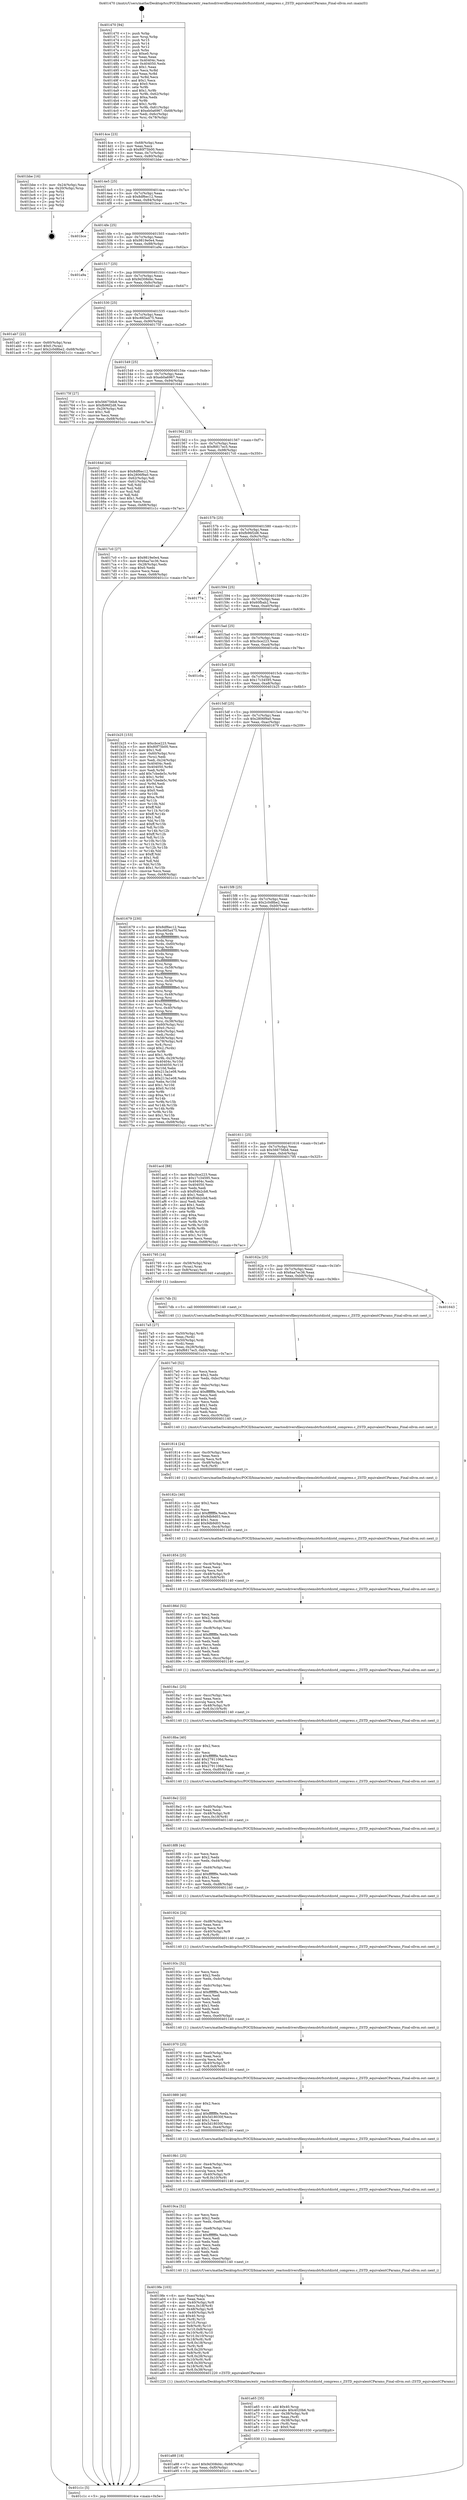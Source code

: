 digraph "0x401470" {
  label = "0x401470 (/mnt/c/Users/mathe/Desktop/tcc/POCII/binaries/extr_reactosdriversfilesystemsbtrfszstdzstd_compress.c_ZSTD_equivalentCParams_Final-ollvm.out::main(0))"
  labelloc = "t"
  node[shape=record]

  Entry [label="",width=0.3,height=0.3,shape=circle,fillcolor=black,style=filled]
  "0x4014ce" [label="{
     0x4014ce [23]\l
     | [instrs]\l
     &nbsp;&nbsp;0x4014ce \<+3\>: mov -0x68(%rbp),%eax\l
     &nbsp;&nbsp;0x4014d1 \<+2\>: mov %eax,%ecx\l
     &nbsp;&nbsp;0x4014d3 \<+6\>: sub $0x80f75b00,%ecx\l
     &nbsp;&nbsp;0x4014d9 \<+3\>: mov %eax,-0x7c(%rbp)\l
     &nbsp;&nbsp;0x4014dc \<+3\>: mov %ecx,-0x80(%rbp)\l
     &nbsp;&nbsp;0x4014df \<+6\>: je 0000000000401bbe \<main+0x74e\>\l
  }"]
  "0x401bbe" [label="{
     0x401bbe [16]\l
     | [instrs]\l
     &nbsp;&nbsp;0x401bbe \<+3\>: mov -0x24(%rbp),%eax\l
     &nbsp;&nbsp;0x401bc1 \<+4\>: lea -0x20(%rbp),%rsp\l
     &nbsp;&nbsp;0x401bc5 \<+1\>: pop %rbx\l
     &nbsp;&nbsp;0x401bc6 \<+2\>: pop %r12\l
     &nbsp;&nbsp;0x401bc8 \<+2\>: pop %r14\l
     &nbsp;&nbsp;0x401bca \<+2\>: pop %r15\l
     &nbsp;&nbsp;0x401bcc \<+1\>: pop %rbp\l
     &nbsp;&nbsp;0x401bcd \<+1\>: ret\l
  }"]
  "0x4014e5" [label="{
     0x4014e5 [25]\l
     | [instrs]\l
     &nbsp;&nbsp;0x4014e5 \<+5\>: jmp 00000000004014ea \<main+0x7a\>\l
     &nbsp;&nbsp;0x4014ea \<+3\>: mov -0x7c(%rbp),%eax\l
     &nbsp;&nbsp;0x4014ed \<+5\>: sub $0x8df6ec12,%eax\l
     &nbsp;&nbsp;0x4014f2 \<+6\>: mov %eax,-0x84(%rbp)\l
     &nbsp;&nbsp;0x4014f8 \<+6\>: je 0000000000401bce \<main+0x75e\>\l
  }"]
  Exit [label="",width=0.3,height=0.3,shape=circle,fillcolor=black,style=filled,peripheries=2]
  "0x401bce" [label="{
     0x401bce\l
  }", style=dashed]
  "0x4014fe" [label="{
     0x4014fe [25]\l
     | [instrs]\l
     &nbsp;&nbsp;0x4014fe \<+5\>: jmp 0000000000401503 \<main+0x93\>\l
     &nbsp;&nbsp;0x401503 \<+3\>: mov -0x7c(%rbp),%eax\l
     &nbsp;&nbsp;0x401506 \<+5\>: sub $0x9819e0e4,%eax\l
     &nbsp;&nbsp;0x40150b \<+6\>: mov %eax,-0x88(%rbp)\l
     &nbsp;&nbsp;0x401511 \<+6\>: je 0000000000401a9a \<main+0x62a\>\l
  }"]
  "0x401a88" [label="{
     0x401a88 [18]\l
     | [instrs]\l
     &nbsp;&nbsp;0x401a88 \<+7\>: movl $0x9d308d4c,-0x68(%rbp)\l
     &nbsp;&nbsp;0x401a8f \<+6\>: mov %eax,-0xf0(%rbp)\l
     &nbsp;&nbsp;0x401a95 \<+5\>: jmp 0000000000401c1c \<main+0x7ac\>\l
  }"]
  "0x401a9a" [label="{
     0x401a9a\l
  }", style=dashed]
  "0x401517" [label="{
     0x401517 [25]\l
     | [instrs]\l
     &nbsp;&nbsp;0x401517 \<+5\>: jmp 000000000040151c \<main+0xac\>\l
     &nbsp;&nbsp;0x40151c \<+3\>: mov -0x7c(%rbp),%eax\l
     &nbsp;&nbsp;0x40151f \<+5\>: sub $0x9d308d4c,%eax\l
     &nbsp;&nbsp;0x401524 \<+6\>: mov %eax,-0x8c(%rbp)\l
     &nbsp;&nbsp;0x40152a \<+6\>: je 0000000000401ab7 \<main+0x647\>\l
  }"]
  "0x401a65" [label="{
     0x401a65 [35]\l
     | [instrs]\l
     &nbsp;&nbsp;0x401a65 \<+4\>: add $0x40,%rsp\l
     &nbsp;&nbsp;0x401a69 \<+10\>: movabs $0x4020b6,%rdi\l
     &nbsp;&nbsp;0x401a73 \<+4\>: mov -0x38(%rbp),%r8\l
     &nbsp;&nbsp;0x401a77 \<+3\>: mov %eax,(%r8)\l
     &nbsp;&nbsp;0x401a7a \<+4\>: mov -0x38(%rbp),%r8\l
     &nbsp;&nbsp;0x401a7e \<+3\>: mov (%r8),%esi\l
     &nbsp;&nbsp;0x401a81 \<+2\>: mov $0x0,%al\l
     &nbsp;&nbsp;0x401a83 \<+5\>: call 0000000000401030 \<printf@plt\>\l
     | [calls]\l
     &nbsp;&nbsp;0x401030 \{1\} (unknown)\l
  }"]
  "0x401ab7" [label="{
     0x401ab7 [22]\l
     | [instrs]\l
     &nbsp;&nbsp;0x401ab7 \<+4\>: mov -0x60(%rbp),%rax\l
     &nbsp;&nbsp;0x401abb \<+6\>: movl $0x0,(%rax)\l
     &nbsp;&nbsp;0x401ac1 \<+7\>: movl $0x2c0d8be2,-0x68(%rbp)\l
     &nbsp;&nbsp;0x401ac8 \<+5\>: jmp 0000000000401c1c \<main+0x7ac\>\l
  }"]
  "0x401530" [label="{
     0x401530 [25]\l
     | [instrs]\l
     &nbsp;&nbsp;0x401530 \<+5\>: jmp 0000000000401535 \<main+0xc5\>\l
     &nbsp;&nbsp;0x401535 \<+3\>: mov -0x7c(%rbp),%eax\l
     &nbsp;&nbsp;0x401538 \<+5\>: sub $0xc665a475,%eax\l
     &nbsp;&nbsp;0x40153d \<+6\>: mov %eax,-0x90(%rbp)\l
     &nbsp;&nbsp;0x401543 \<+6\>: je 000000000040175f \<main+0x2ef\>\l
  }"]
  "0x4019fe" [label="{
     0x4019fe [103]\l
     | [instrs]\l
     &nbsp;&nbsp;0x4019fe \<+6\>: mov -0xec(%rbp),%ecx\l
     &nbsp;&nbsp;0x401a04 \<+3\>: imul %eax,%ecx\l
     &nbsp;&nbsp;0x401a07 \<+4\>: mov -0x40(%rbp),%r8\l
     &nbsp;&nbsp;0x401a0b \<+4\>: mov %ecx,0x18(%r8)\l
     &nbsp;&nbsp;0x401a0f \<+4\>: mov -0x48(%rbp),%r8\l
     &nbsp;&nbsp;0x401a13 \<+4\>: mov -0x40(%rbp),%r9\l
     &nbsp;&nbsp;0x401a17 \<+4\>: sub $0x40,%rsp\l
     &nbsp;&nbsp;0x401a1b \<+3\>: mov (%r8),%r10\l
     &nbsp;&nbsp;0x401a1e \<+4\>: mov %r10,(%rsp)\l
     &nbsp;&nbsp;0x401a22 \<+4\>: mov 0x8(%r8),%r10\l
     &nbsp;&nbsp;0x401a26 \<+5\>: mov %r10,0x8(%rsp)\l
     &nbsp;&nbsp;0x401a2b \<+4\>: mov 0x10(%r8),%r10\l
     &nbsp;&nbsp;0x401a2f \<+5\>: mov %r10,0x10(%rsp)\l
     &nbsp;&nbsp;0x401a34 \<+4\>: mov 0x18(%r8),%r8\l
     &nbsp;&nbsp;0x401a38 \<+5\>: mov %r8,0x18(%rsp)\l
     &nbsp;&nbsp;0x401a3d \<+3\>: mov (%r9),%r8\l
     &nbsp;&nbsp;0x401a40 \<+5\>: mov %r8,0x20(%rsp)\l
     &nbsp;&nbsp;0x401a45 \<+4\>: mov 0x8(%r9),%r8\l
     &nbsp;&nbsp;0x401a49 \<+5\>: mov %r8,0x28(%rsp)\l
     &nbsp;&nbsp;0x401a4e \<+4\>: mov 0x10(%r9),%r8\l
     &nbsp;&nbsp;0x401a52 \<+5\>: mov %r8,0x30(%rsp)\l
     &nbsp;&nbsp;0x401a57 \<+4\>: mov 0x18(%r9),%r8\l
     &nbsp;&nbsp;0x401a5b \<+5\>: mov %r8,0x38(%rsp)\l
     &nbsp;&nbsp;0x401a60 \<+5\>: call 0000000000401220 \<ZSTD_equivalentCParams\>\l
     | [calls]\l
     &nbsp;&nbsp;0x401220 \{1\} (/mnt/c/Users/mathe/Desktop/tcc/POCII/binaries/extr_reactosdriversfilesystemsbtrfszstdzstd_compress.c_ZSTD_equivalentCParams_Final-ollvm.out::ZSTD_equivalentCParams)\l
  }"]
  "0x40175f" [label="{
     0x40175f [27]\l
     | [instrs]\l
     &nbsp;&nbsp;0x40175f \<+5\>: mov $0x566756b8,%eax\l
     &nbsp;&nbsp;0x401764 \<+5\>: mov $0xfb96f2d8,%ecx\l
     &nbsp;&nbsp;0x401769 \<+3\>: mov -0x29(%rbp),%dl\l
     &nbsp;&nbsp;0x40176c \<+3\>: test $0x1,%dl\l
     &nbsp;&nbsp;0x40176f \<+3\>: cmovne %ecx,%eax\l
     &nbsp;&nbsp;0x401772 \<+3\>: mov %eax,-0x68(%rbp)\l
     &nbsp;&nbsp;0x401775 \<+5\>: jmp 0000000000401c1c \<main+0x7ac\>\l
  }"]
  "0x401549" [label="{
     0x401549 [25]\l
     | [instrs]\l
     &nbsp;&nbsp;0x401549 \<+5\>: jmp 000000000040154e \<main+0xde\>\l
     &nbsp;&nbsp;0x40154e \<+3\>: mov -0x7c(%rbp),%eax\l
     &nbsp;&nbsp;0x401551 \<+5\>: sub $0xeb0a6967,%eax\l
     &nbsp;&nbsp;0x401556 \<+6\>: mov %eax,-0x94(%rbp)\l
     &nbsp;&nbsp;0x40155c \<+6\>: je 000000000040164d \<main+0x1dd\>\l
  }"]
  "0x4019ca" [label="{
     0x4019ca [52]\l
     | [instrs]\l
     &nbsp;&nbsp;0x4019ca \<+2\>: xor %ecx,%ecx\l
     &nbsp;&nbsp;0x4019cc \<+5\>: mov $0x2,%edx\l
     &nbsp;&nbsp;0x4019d1 \<+6\>: mov %edx,-0xe8(%rbp)\l
     &nbsp;&nbsp;0x4019d7 \<+1\>: cltd\l
     &nbsp;&nbsp;0x4019d8 \<+6\>: mov -0xe8(%rbp),%esi\l
     &nbsp;&nbsp;0x4019de \<+2\>: idiv %esi\l
     &nbsp;&nbsp;0x4019e0 \<+6\>: imul $0xfffffffe,%edx,%edx\l
     &nbsp;&nbsp;0x4019e6 \<+2\>: mov %ecx,%edi\l
     &nbsp;&nbsp;0x4019e8 \<+2\>: sub %edx,%edi\l
     &nbsp;&nbsp;0x4019ea \<+2\>: mov %ecx,%edx\l
     &nbsp;&nbsp;0x4019ec \<+3\>: sub $0x1,%edx\l
     &nbsp;&nbsp;0x4019ef \<+2\>: add %edx,%edi\l
     &nbsp;&nbsp;0x4019f1 \<+2\>: sub %edi,%ecx\l
     &nbsp;&nbsp;0x4019f3 \<+6\>: mov %ecx,-0xec(%rbp)\l
     &nbsp;&nbsp;0x4019f9 \<+5\>: call 0000000000401140 \<next_i\>\l
     | [calls]\l
     &nbsp;&nbsp;0x401140 \{1\} (/mnt/c/Users/mathe/Desktop/tcc/POCII/binaries/extr_reactosdriversfilesystemsbtrfszstdzstd_compress.c_ZSTD_equivalentCParams_Final-ollvm.out::next_i)\l
  }"]
  "0x40164d" [label="{
     0x40164d [44]\l
     | [instrs]\l
     &nbsp;&nbsp;0x40164d \<+5\>: mov $0x8df6ec12,%eax\l
     &nbsp;&nbsp;0x401652 \<+5\>: mov $0x2806f9a0,%ecx\l
     &nbsp;&nbsp;0x401657 \<+3\>: mov -0x62(%rbp),%dl\l
     &nbsp;&nbsp;0x40165a \<+4\>: mov -0x61(%rbp),%sil\l
     &nbsp;&nbsp;0x40165e \<+3\>: mov %dl,%dil\l
     &nbsp;&nbsp;0x401661 \<+3\>: and %sil,%dil\l
     &nbsp;&nbsp;0x401664 \<+3\>: xor %sil,%dl\l
     &nbsp;&nbsp;0x401667 \<+3\>: or %dl,%dil\l
     &nbsp;&nbsp;0x40166a \<+4\>: test $0x1,%dil\l
     &nbsp;&nbsp;0x40166e \<+3\>: cmovne %ecx,%eax\l
     &nbsp;&nbsp;0x401671 \<+3\>: mov %eax,-0x68(%rbp)\l
     &nbsp;&nbsp;0x401674 \<+5\>: jmp 0000000000401c1c \<main+0x7ac\>\l
  }"]
  "0x401562" [label="{
     0x401562 [25]\l
     | [instrs]\l
     &nbsp;&nbsp;0x401562 \<+5\>: jmp 0000000000401567 \<main+0xf7\>\l
     &nbsp;&nbsp;0x401567 \<+3\>: mov -0x7c(%rbp),%eax\l
     &nbsp;&nbsp;0x40156a \<+5\>: sub $0xf6817ec5,%eax\l
     &nbsp;&nbsp;0x40156f \<+6\>: mov %eax,-0x98(%rbp)\l
     &nbsp;&nbsp;0x401575 \<+6\>: je 00000000004017c0 \<main+0x350\>\l
  }"]
  "0x401c1c" [label="{
     0x401c1c [5]\l
     | [instrs]\l
     &nbsp;&nbsp;0x401c1c \<+5\>: jmp 00000000004014ce \<main+0x5e\>\l
  }"]
  "0x401470" [label="{
     0x401470 [94]\l
     | [instrs]\l
     &nbsp;&nbsp;0x401470 \<+1\>: push %rbp\l
     &nbsp;&nbsp;0x401471 \<+3\>: mov %rsp,%rbp\l
     &nbsp;&nbsp;0x401474 \<+2\>: push %r15\l
     &nbsp;&nbsp;0x401476 \<+2\>: push %r14\l
     &nbsp;&nbsp;0x401478 \<+2\>: push %r12\l
     &nbsp;&nbsp;0x40147a \<+1\>: push %rbx\l
     &nbsp;&nbsp;0x40147b \<+7\>: sub $0xe0,%rsp\l
     &nbsp;&nbsp;0x401482 \<+2\>: xor %eax,%eax\l
     &nbsp;&nbsp;0x401484 \<+7\>: mov 0x40404c,%ecx\l
     &nbsp;&nbsp;0x40148b \<+7\>: mov 0x404050,%edx\l
     &nbsp;&nbsp;0x401492 \<+3\>: sub $0x1,%eax\l
     &nbsp;&nbsp;0x401495 \<+3\>: mov %ecx,%r8d\l
     &nbsp;&nbsp;0x401498 \<+3\>: add %eax,%r8d\l
     &nbsp;&nbsp;0x40149b \<+4\>: imul %r8d,%ecx\l
     &nbsp;&nbsp;0x40149f \<+3\>: and $0x1,%ecx\l
     &nbsp;&nbsp;0x4014a2 \<+3\>: cmp $0x0,%ecx\l
     &nbsp;&nbsp;0x4014a5 \<+4\>: sete %r9b\l
     &nbsp;&nbsp;0x4014a9 \<+4\>: and $0x1,%r9b\l
     &nbsp;&nbsp;0x4014ad \<+4\>: mov %r9b,-0x62(%rbp)\l
     &nbsp;&nbsp;0x4014b1 \<+3\>: cmp $0xa,%edx\l
     &nbsp;&nbsp;0x4014b4 \<+4\>: setl %r9b\l
     &nbsp;&nbsp;0x4014b8 \<+4\>: and $0x1,%r9b\l
     &nbsp;&nbsp;0x4014bc \<+4\>: mov %r9b,-0x61(%rbp)\l
     &nbsp;&nbsp;0x4014c0 \<+7\>: movl $0xeb0a6967,-0x68(%rbp)\l
     &nbsp;&nbsp;0x4014c7 \<+3\>: mov %edi,-0x6c(%rbp)\l
     &nbsp;&nbsp;0x4014ca \<+4\>: mov %rsi,-0x78(%rbp)\l
  }"]
  "0x4019b1" [label="{
     0x4019b1 [25]\l
     | [instrs]\l
     &nbsp;&nbsp;0x4019b1 \<+6\>: mov -0xe4(%rbp),%ecx\l
     &nbsp;&nbsp;0x4019b7 \<+3\>: imul %eax,%ecx\l
     &nbsp;&nbsp;0x4019ba \<+3\>: movslq %ecx,%r8\l
     &nbsp;&nbsp;0x4019bd \<+4\>: mov -0x40(%rbp),%r9\l
     &nbsp;&nbsp;0x4019c1 \<+4\>: mov %r8,0x10(%r9)\l
     &nbsp;&nbsp;0x4019c5 \<+5\>: call 0000000000401140 \<next_i\>\l
     | [calls]\l
     &nbsp;&nbsp;0x401140 \{1\} (/mnt/c/Users/mathe/Desktop/tcc/POCII/binaries/extr_reactosdriversfilesystemsbtrfszstdzstd_compress.c_ZSTD_equivalentCParams_Final-ollvm.out::next_i)\l
  }"]
  "0x4017c0" [label="{
     0x4017c0 [27]\l
     | [instrs]\l
     &nbsp;&nbsp;0x4017c0 \<+5\>: mov $0x9819e0e4,%eax\l
     &nbsp;&nbsp;0x4017c5 \<+5\>: mov $0x6aa7ec36,%ecx\l
     &nbsp;&nbsp;0x4017ca \<+3\>: mov -0x28(%rbp),%edx\l
     &nbsp;&nbsp;0x4017cd \<+3\>: cmp $0x0,%edx\l
     &nbsp;&nbsp;0x4017d0 \<+3\>: cmove %ecx,%eax\l
     &nbsp;&nbsp;0x4017d3 \<+3\>: mov %eax,-0x68(%rbp)\l
     &nbsp;&nbsp;0x4017d6 \<+5\>: jmp 0000000000401c1c \<main+0x7ac\>\l
  }"]
  "0x40157b" [label="{
     0x40157b [25]\l
     | [instrs]\l
     &nbsp;&nbsp;0x40157b \<+5\>: jmp 0000000000401580 \<main+0x110\>\l
     &nbsp;&nbsp;0x401580 \<+3\>: mov -0x7c(%rbp),%eax\l
     &nbsp;&nbsp;0x401583 \<+5\>: sub $0xfb96f2d8,%eax\l
     &nbsp;&nbsp;0x401588 \<+6\>: mov %eax,-0x9c(%rbp)\l
     &nbsp;&nbsp;0x40158e \<+6\>: je 000000000040177a \<main+0x30a\>\l
  }"]
  "0x401989" [label="{
     0x401989 [40]\l
     | [instrs]\l
     &nbsp;&nbsp;0x401989 \<+5\>: mov $0x2,%ecx\l
     &nbsp;&nbsp;0x40198e \<+1\>: cltd\l
     &nbsp;&nbsp;0x40198f \<+2\>: idiv %ecx\l
     &nbsp;&nbsp;0x401991 \<+6\>: imul $0xfffffffe,%edx,%ecx\l
     &nbsp;&nbsp;0x401997 \<+6\>: add $0x5d18030f,%ecx\l
     &nbsp;&nbsp;0x40199d \<+3\>: add $0x1,%ecx\l
     &nbsp;&nbsp;0x4019a0 \<+6\>: sub $0x5d18030f,%ecx\l
     &nbsp;&nbsp;0x4019a6 \<+6\>: mov %ecx,-0xe4(%rbp)\l
     &nbsp;&nbsp;0x4019ac \<+5\>: call 0000000000401140 \<next_i\>\l
     | [calls]\l
     &nbsp;&nbsp;0x401140 \{1\} (/mnt/c/Users/mathe/Desktop/tcc/POCII/binaries/extr_reactosdriversfilesystemsbtrfszstdzstd_compress.c_ZSTD_equivalentCParams_Final-ollvm.out::next_i)\l
  }"]
  "0x40177a" [label="{
     0x40177a\l
  }", style=dashed]
  "0x401594" [label="{
     0x401594 [25]\l
     | [instrs]\l
     &nbsp;&nbsp;0x401594 \<+5\>: jmp 0000000000401599 \<main+0x129\>\l
     &nbsp;&nbsp;0x401599 \<+3\>: mov -0x7c(%rbp),%eax\l
     &nbsp;&nbsp;0x40159c \<+5\>: sub $0x60fbab2,%eax\l
     &nbsp;&nbsp;0x4015a1 \<+6\>: mov %eax,-0xa0(%rbp)\l
     &nbsp;&nbsp;0x4015a7 \<+6\>: je 0000000000401aa6 \<main+0x636\>\l
  }"]
  "0x401970" [label="{
     0x401970 [25]\l
     | [instrs]\l
     &nbsp;&nbsp;0x401970 \<+6\>: mov -0xe0(%rbp),%ecx\l
     &nbsp;&nbsp;0x401976 \<+3\>: imul %eax,%ecx\l
     &nbsp;&nbsp;0x401979 \<+3\>: movslq %ecx,%r8\l
     &nbsp;&nbsp;0x40197c \<+4\>: mov -0x40(%rbp),%r9\l
     &nbsp;&nbsp;0x401980 \<+4\>: mov %r8,0x8(%r9)\l
     &nbsp;&nbsp;0x401984 \<+5\>: call 0000000000401140 \<next_i\>\l
     | [calls]\l
     &nbsp;&nbsp;0x401140 \{1\} (/mnt/c/Users/mathe/Desktop/tcc/POCII/binaries/extr_reactosdriversfilesystemsbtrfszstdzstd_compress.c_ZSTD_equivalentCParams_Final-ollvm.out::next_i)\l
  }"]
  "0x401aa6" [label="{
     0x401aa6\l
  }", style=dashed]
  "0x4015ad" [label="{
     0x4015ad [25]\l
     | [instrs]\l
     &nbsp;&nbsp;0x4015ad \<+5\>: jmp 00000000004015b2 \<main+0x142\>\l
     &nbsp;&nbsp;0x4015b2 \<+3\>: mov -0x7c(%rbp),%eax\l
     &nbsp;&nbsp;0x4015b5 \<+5\>: sub $0xcbce223,%eax\l
     &nbsp;&nbsp;0x4015ba \<+6\>: mov %eax,-0xa4(%rbp)\l
     &nbsp;&nbsp;0x4015c0 \<+6\>: je 0000000000401c0a \<main+0x79a\>\l
  }"]
  "0x40193c" [label="{
     0x40193c [52]\l
     | [instrs]\l
     &nbsp;&nbsp;0x40193c \<+2\>: xor %ecx,%ecx\l
     &nbsp;&nbsp;0x40193e \<+5\>: mov $0x2,%edx\l
     &nbsp;&nbsp;0x401943 \<+6\>: mov %edx,-0xdc(%rbp)\l
     &nbsp;&nbsp;0x401949 \<+1\>: cltd\l
     &nbsp;&nbsp;0x40194a \<+6\>: mov -0xdc(%rbp),%esi\l
     &nbsp;&nbsp;0x401950 \<+2\>: idiv %esi\l
     &nbsp;&nbsp;0x401952 \<+6\>: imul $0xfffffffe,%edx,%edx\l
     &nbsp;&nbsp;0x401958 \<+2\>: mov %ecx,%edi\l
     &nbsp;&nbsp;0x40195a \<+2\>: sub %edx,%edi\l
     &nbsp;&nbsp;0x40195c \<+2\>: mov %ecx,%edx\l
     &nbsp;&nbsp;0x40195e \<+3\>: sub $0x1,%edx\l
     &nbsp;&nbsp;0x401961 \<+2\>: add %edx,%edi\l
     &nbsp;&nbsp;0x401963 \<+2\>: sub %edi,%ecx\l
     &nbsp;&nbsp;0x401965 \<+6\>: mov %ecx,-0xe0(%rbp)\l
     &nbsp;&nbsp;0x40196b \<+5\>: call 0000000000401140 \<next_i\>\l
     | [calls]\l
     &nbsp;&nbsp;0x401140 \{1\} (/mnt/c/Users/mathe/Desktop/tcc/POCII/binaries/extr_reactosdriversfilesystemsbtrfszstdzstd_compress.c_ZSTD_equivalentCParams_Final-ollvm.out::next_i)\l
  }"]
  "0x401c0a" [label="{
     0x401c0a\l
  }", style=dashed]
  "0x4015c6" [label="{
     0x4015c6 [25]\l
     | [instrs]\l
     &nbsp;&nbsp;0x4015c6 \<+5\>: jmp 00000000004015cb \<main+0x15b\>\l
     &nbsp;&nbsp;0x4015cb \<+3\>: mov -0x7c(%rbp),%eax\l
     &nbsp;&nbsp;0x4015ce \<+5\>: sub $0x17c34595,%eax\l
     &nbsp;&nbsp;0x4015d3 \<+6\>: mov %eax,-0xa8(%rbp)\l
     &nbsp;&nbsp;0x4015d9 \<+6\>: je 0000000000401b25 \<main+0x6b5\>\l
  }"]
  "0x401924" [label="{
     0x401924 [24]\l
     | [instrs]\l
     &nbsp;&nbsp;0x401924 \<+6\>: mov -0xd8(%rbp),%ecx\l
     &nbsp;&nbsp;0x40192a \<+3\>: imul %eax,%ecx\l
     &nbsp;&nbsp;0x40192d \<+3\>: movslq %ecx,%r8\l
     &nbsp;&nbsp;0x401930 \<+4\>: mov -0x40(%rbp),%r9\l
     &nbsp;&nbsp;0x401934 \<+3\>: mov %r8,(%r9)\l
     &nbsp;&nbsp;0x401937 \<+5\>: call 0000000000401140 \<next_i\>\l
     | [calls]\l
     &nbsp;&nbsp;0x401140 \{1\} (/mnt/c/Users/mathe/Desktop/tcc/POCII/binaries/extr_reactosdriversfilesystemsbtrfszstdzstd_compress.c_ZSTD_equivalentCParams_Final-ollvm.out::next_i)\l
  }"]
  "0x401b25" [label="{
     0x401b25 [153]\l
     | [instrs]\l
     &nbsp;&nbsp;0x401b25 \<+5\>: mov $0xcbce223,%eax\l
     &nbsp;&nbsp;0x401b2a \<+5\>: mov $0x80f75b00,%ecx\l
     &nbsp;&nbsp;0x401b2f \<+2\>: mov $0x1,%dl\l
     &nbsp;&nbsp;0x401b31 \<+4\>: mov -0x60(%rbp),%rsi\l
     &nbsp;&nbsp;0x401b35 \<+2\>: mov (%rsi),%edi\l
     &nbsp;&nbsp;0x401b37 \<+3\>: mov %edi,-0x24(%rbp)\l
     &nbsp;&nbsp;0x401b3a \<+7\>: mov 0x40404c,%edi\l
     &nbsp;&nbsp;0x401b41 \<+8\>: mov 0x404050,%r8d\l
     &nbsp;&nbsp;0x401b49 \<+3\>: mov %edi,%r9d\l
     &nbsp;&nbsp;0x401b4c \<+7\>: add $0x7cbede5c,%r9d\l
     &nbsp;&nbsp;0x401b53 \<+4\>: sub $0x1,%r9d\l
     &nbsp;&nbsp;0x401b57 \<+7\>: sub $0x7cbede5c,%r9d\l
     &nbsp;&nbsp;0x401b5e \<+4\>: imul %r9d,%edi\l
     &nbsp;&nbsp;0x401b62 \<+3\>: and $0x1,%edi\l
     &nbsp;&nbsp;0x401b65 \<+3\>: cmp $0x0,%edi\l
     &nbsp;&nbsp;0x401b68 \<+4\>: sete %r10b\l
     &nbsp;&nbsp;0x401b6c \<+4\>: cmp $0xa,%r8d\l
     &nbsp;&nbsp;0x401b70 \<+4\>: setl %r11b\l
     &nbsp;&nbsp;0x401b74 \<+3\>: mov %r10b,%bl\l
     &nbsp;&nbsp;0x401b77 \<+3\>: xor $0xff,%bl\l
     &nbsp;&nbsp;0x401b7a \<+3\>: mov %r11b,%r14b\l
     &nbsp;&nbsp;0x401b7d \<+4\>: xor $0xff,%r14b\l
     &nbsp;&nbsp;0x401b81 \<+3\>: xor $0x1,%dl\l
     &nbsp;&nbsp;0x401b84 \<+3\>: mov %bl,%r15b\l
     &nbsp;&nbsp;0x401b87 \<+4\>: and $0xff,%r15b\l
     &nbsp;&nbsp;0x401b8b \<+3\>: and %dl,%r10b\l
     &nbsp;&nbsp;0x401b8e \<+3\>: mov %r14b,%r12b\l
     &nbsp;&nbsp;0x401b91 \<+4\>: and $0xff,%r12b\l
     &nbsp;&nbsp;0x401b95 \<+3\>: and %dl,%r11b\l
     &nbsp;&nbsp;0x401b98 \<+3\>: or %r10b,%r15b\l
     &nbsp;&nbsp;0x401b9b \<+3\>: or %r11b,%r12b\l
     &nbsp;&nbsp;0x401b9e \<+3\>: xor %r12b,%r15b\l
     &nbsp;&nbsp;0x401ba1 \<+3\>: or %r14b,%bl\l
     &nbsp;&nbsp;0x401ba4 \<+3\>: xor $0xff,%bl\l
     &nbsp;&nbsp;0x401ba7 \<+3\>: or $0x1,%dl\l
     &nbsp;&nbsp;0x401baa \<+2\>: and %dl,%bl\l
     &nbsp;&nbsp;0x401bac \<+3\>: or %bl,%r15b\l
     &nbsp;&nbsp;0x401baf \<+4\>: test $0x1,%r15b\l
     &nbsp;&nbsp;0x401bb3 \<+3\>: cmovne %ecx,%eax\l
     &nbsp;&nbsp;0x401bb6 \<+3\>: mov %eax,-0x68(%rbp)\l
     &nbsp;&nbsp;0x401bb9 \<+5\>: jmp 0000000000401c1c \<main+0x7ac\>\l
  }"]
  "0x4015df" [label="{
     0x4015df [25]\l
     | [instrs]\l
     &nbsp;&nbsp;0x4015df \<+5\>: jmp 00000000004015e4 \<main+0x174\>\l
     &nbsp;&nbsp;0x4015e4 \<+3\>: mov -0x7c(%rbp),%eax\l
     &nbsp;&nbsp;0x4015e7 \<+5\>: sub $0x2806f9a0,%eax\l
     &nbsp;&nbsp;0x4015ec \<+6\>: mov %eax,-0xac(%rbp)\l
     &nbsp;&nbsp;0x4015f2 \<+6\>: je 0000000000401679 \<main+0x209\>\l
  }"]
  "0x4018f8" [label="{
     0x4018f8 [44]\l
     | [instrs]\l
     &nbsp;&nbsp;0x4018f8 \<+2\>: xor %ecx,%ecx\l
     &nbsp;&nbsp;0x4018fa \<+5\>: mov $0x2,%edx\l
     &nbsp;&nbsp;0x4018ff \<+6\>: mov %edx,-0xd4(%rbp)\l
     &nbsp;&nbsp;0x401905 \<+1\>: cltd\l
     &nbsp;&nbsp;0x401906 \<+6\>: mov -0xd4(%rbp),%esi\l
     &nbsp;&nbsp;0x40190c \<+2\>: idiv %esi\l
     &nbsp;&nbsp;0x40190e \<+6\>: imul $0xfffffffe,%edx,%edx\l
     &nbsp;&nbsp;0x401914 \<+3\>: sub $0x1,%ecx\l
     &nbsp;&nbsp;0x401917 \<+2\>: sub %ecx,%edx\l
     &nbsp;&nbsp;0x401919 \<+6\>: mov %edx,-0xd8(%rbp)\l
     &nbsp;&nbsp;0x40191f \<+5\>: call 0000000000401140 \<next_i\>\l
     | [calls]\l
     &nbsp;&nbsp;0x401140 \{1\} (/mnt/c/Users/mathe/Desktop/tcc/POCII/binaries/extr_reactosdriversfilesystemsbtrfszstdzstd_compress.c_ZSTD_equivalentCParams_Final-ollvm.out::next_i)\l
  }"]
  "0x401679" [label="{
     0x401679 [230]\l
     | [instrs]\l
     &nbsp;&nbsp;0x401679 \<+5\>: mov $0x8df6ec12,%eax\l
     &nbsp;&nbsp;0x40167e \<+5\>: mov $0xc665a475,%ecx\l
     &nbsp;&nbsp;0x401683 \<+3\>: mov %rsp,%rdx\l
     &nbsp;&nbsp;0x401686 \<+4\>: add $0xfffffffffffffff0,%rdx\l
     &nbsp;&nbsp;0x40168a \<+3\>: mov %rdx,%rsp\l
     &nbsp;&nbsp;0x40168d \<+4\>: mov %rdx,-0x60(%rbp)\l
     &nbsp;&nbsp;0x401691 \<+3\>: mov %rsp,%rdx\l
     &nbsp;&nbsp;0x401694 \<+4\>: add $0xfffffffffffffff0,%rdx\l
     &nbsp;&nbsp;0x401698 \<+3\>: mov %rdx,%rsp\l
     &nbsp;&nbsp;0x40169b \<+3\>: mov %rsp,%rsi\l
     &nbsp;&nbsp;0x40169e \<+4\>: add $0xfffffffffffffff0,%rsi\l
     &nbsp;&nbsp;0x4016a2 \<+3\>: mov %rsi,%rsp\l
     &nbsp;&nbsp;0x4016a5 \<+4\>: mov %rsi,-0x58(%rbp)\l
     &nbsp;&nbsp;0x4016a9 \<+3\>: mov %rsp,%rsi\l
     &nbsp;&nbsp;0x4016ac \<+4\>: add $0xfffffffffffffff0,%rsi\l
     &nbsp;&nbsp;0x4016b0 \<+3\>: mov %rsi,%rsp\l
     &nbsp;&nbsp;0x4016b3 \<+4\>: mov %rsi,-0x50(%rbp)\l
     &nbsp;&nbsp;0x4016b7 \<+3\>: mov %rsp,%rsi\l
     &nbsp;&nbsp;0x4016ba \<+4\>: add $0xffffffffffffffe0,%rsi\l
     &nbsp;&nbsp;0x4016be \<+3\>: mov %rsi,%rsp\l
     &nbsp;&nbsp;0x4016c1 \<+4\>: mov %rsi,-0x48(%rbp)\l
     &nbsp;&nbsp;0x4016c5 \<+3\>: mov %rsp,%rsi\l
     &nbsp;&nbsp;0x4016c8 \<+4\>: add $0xffffffffffffffe0,%rsi\l
     &nbsp;&nbsp;0x4016cc \<+3\>: mov %rsi,%rsp\l
     &nbsp;&nbsp;0x4016cf \<+4\>: mov %rsi,-0x40(%rbp)\l
     &nbsp;&nbsp;0x4016d3 \<+3\>: mov %rsp,%rsi\l
     &nbsp;&nbsp;0x4016d6 \<+4\>: add $0xfffffffffffffff0,%rsi\l
     &nbsp;&nbsp;0x4016da \<+3\>: mov %rsi,%rsp\l
     &nbsp;&nbsp;0x4016dd \<+4\>: mov %rsi,-0x38(%rbp)\l
     &nbsp;&nbsp;0x4016e1 \<+4\>: mov -0x60(%rbp),%rsi\l
     &nbsp;&nbsp;0x4016e5 \<+6\>: movl $0x0,(%rsi)\l
     &nbsp;&nbsp;0x4016eb \<+3\>: mov -0x6c(%rbp),%edi\l
     &nbsp;&nbsp;0x4016ee \<+2\>: mov %edi,(%rdx)\l
     &nbsp;&nbsp;0x4016f0 \<+4\>: mov -0x58(%rbp),%rsi\l
     &nbsp;&nbsp;0x4016f4 \<+4\>: mov -0x78(%rbp),%r8\l
     &nbsp;&nbsp;0x4016f8 \<+3\>: mov %r8,(%rsi)\l
     &nbsp;&nbsp;0x4016fb \<+3\>: cmpl $0x2,(%rdx)\l
     &nbsp;&nbsp;0x4016fe \<+4\>: setne %r9b\l
     &nbsp;&nbsp;0x401702 \<+4\>: and $0x1,%r9b\l
     &nbsp;&nbsp;0x401706 \<+4\>: mov %r9b,-0x29(%rbp)\l
     &nbsp;&nbsp;0x40170a \<+8\>: mov 0x40404c,%r10d\l
     &nbsp;&nbsp;0x401712 \<+8\>: mov 0x404050,%r11d\l
     &nbsp;&nbsp;0x40171a \<+3\>: mov %r10d,%ebx\l
     &nbsp;&nbsp;0x40171d \<+6\>: sub $0x213a1e08,%ebx\l
     &nbsp;&nbsp;0x401723 \<+3\>: sub $0x1,%ebx\l
     &nbsp;&nbsp;0x401726 \<+6\>: add $0x213a1e08,%ebx\l
     &nbsp;&nbsp;0x40172c \<+4\>: imul %ebx,%r10d\l
     &nbsp;&nbsp;0x401730 \<+4\>: and $0x1,%r10d\l
     &nbsp;&nbsp;0x401734 \<+4\>: cmp $0x0,%r10d\l
     &nbsp;&nbsp;0x401738 \<+4\>: sete %r9b\l
     &nbsp;&nbsp;0x40173c \<+4\>: cmp $0xa,%r11d\l
     &nbsp;&nbsp;0x401740 \<+4\>: setl %r14b\l
     &nbsp;&nbsp;0x401744 \<+3\>: mov %r9b,%r15b\l
     &nbsp;&nbsp;0x401747 \<+3\>: and %r14b,%r15b\l
     &nbsp;&nbsp;0x40174a \<+3\>: xor %r14b,%r9b\l
     &nbsp;&nbsp;0x40174d \<+3\>: or %r9b,%r15b\l
     &nbsp;&nbsp;0x401750 \<+4\>: test $0x1,%r15b\l
     &nbsp;&nbsp;0x401754 \<+3\>: cmovne %ecx,%eax\l
     &nbsp;&nbsp;0x401757 \<+3\>: mov %eax,-0x68(%rbp)\l
     &nbsp;&nbsp;0x40175a \<+5\>: jmp 0000000000401c1c \<main+0x7ac\>\l
  }"]
  "0x4015f8" [label="{
     0x4015f8 [25]\l
     | [instrs]\l
     &nbsp;&nbsp;0x4015f8 \<+5\>: jmp 00000000004015fd \<main+0x18d\>\l
     &nbsp;&nbsp;0x4015fd \<+3\>: mov -0x7c(%rbp),%eax\l
     &nbsp;&nbsp;0x401600 \<+5\>: sub $0x2c0d8be2,%eax\l
     &nbsp;&nbsp;0x401605 \<+6\>: mov %eax,-0xb0(%rbp)\l
     &nbsp;&nbsp;0x40160b \<+6\>: je 0000000000401acd \<main+0x65d\>\l
  }"]
  "0x4018e2" [label="{
     0x4018e2 [22]\l
     | [instrs]\l
     &nbsp;&nbsp;0x4018e2 \<+6\>: mov -0xd0(%rbp),%ecx\l
     &nbsp;&nbsp;0x4018e8 \<+3\>: imul %eax,%ecx\l
     &nbsp;&nbsp;0x4018eb \<+4\>: mov -0x48(%rbp),%r8\l
     &nbsp;&nbsp;0x4018ef \<+4\>: mov %ecx,0x18(%r8)\l
     &nbsp;&nbsp;0x4018f3 \<+5\>: call 0000000000401140 \<next_i\>\l
     | [calls]\l
     &nbsp;&nbsp;0x401140 \{1\} (/mnt/c/Users/mathe/Desktop/tcc/POCII/binaries/extr_reactosdriversfilesystemsbtrfszstdzstd_compress.c_ZSTD_equivalentCParams_Final-ollvm.out::next_i)\l
  }"]
  "0x401acd" [label="{
     0x401acd [88]\l
     | [instrs]\l
     &nbsp;&nbsp;0x401acd \<+5\>: mov $0xcbce223,%eax\l
     &nbsp;&nbsp;0x401ad2 \<+5\>: mov $0x17c34595,%ecx\l
     &nbsp;&nbsp;0x401ad7 \<+7\>: mov 0x40404c,%edx\l
     &nbsp;&nbsp;0x401ade \<+7\>: mov 0x404050,%esi\l
     &nbsp;&nbsp;0x401ae5 \<+2\>: mov %edx,%edi\l
     &nbsp;&nbsp;0x401ae7 \<+6\>: sub $0xf04b2cb8,%edi\l
     &nbsp;&nbsp;0x401aed \<+3\>: sub $0x1,%edi\l
     &nbsp;&nbsp;0x401af0 \<+6\>: add $0xf04b2cb8,%edi\l
     &nbsp;&nbsp;0x401af6 \<+3\>: imul %edi,%edx\l
     &nbsp;&nbsp;0x401af9 \<+3\>: and $0x1,%edx\l
     &nbsp;&nbsp;0x401afc \<+3\>: cmp $0x0,%edx\l
     &nbsp;&nbsp;0x401aff \<+4\>: sete %r8b\l
     &nbsp;&nbsp;0x401b03 \<+3\>: cmp $0xa,%esi\l
     &nbsp;&nbsp;0x401b06 \<+4\>: setl %r9b\l
     &nbsp;&nbsp;0x401b0a \<+3\>: mov %r8b,%r10b\l
     &nbsp;&nbsp;0x401b0d \<+3\>: and %r9b,%r10b\l
     &nbsp;&nbsp;0x401b10 \<+3\>: xor %r9b,%r8b\l
     &nbsp;&nbsp;0x401b13 \<+3\>: or %r8b,%r10b\l
     &nbsp;&nbsp;0x401b16 \<+4\>: test $0x1,%r10b\l
     &nbsp;&nbsp;0x401b1a \<+3\>: cmovne %ecx,%eax\l
     &nbsp;&nbsp;0x401b1d \<+3\>: mov %eax,-0x68(%rbp)\l
     &nbsp;&nbsp;0x401b20 \<+5\>: jmp 0000000000401c1c \<main+0x7ac\>\l
  }"]
  "0x401611" [label="{
     0x401611 [25]\l
     | [instrs]\l
     &nbsp;&nbsp;0x401611 \<+5\>: jmp 0000000000401616 \<main+0x1a6\>\l
     &nbsp;&nbsp;0x401616 \<+3\>: mov -0x7c(%rbp),%eax\l
     &nbsp;&nbsp;0x401619 \<+5\>: sub $0x566756b8,%eax\l
     &nbsp;&nbsp;0x40161e \<+6\>: mov %eax,-0xb4(%rbp)\l
     &nbsp;&nbsp;0x401624 \<+6\>: je 0000000000401795 \<main+0x325\>\l
  }"]
  "0x4018ba" [label="{
     0x4018ba [40]\l
     | [instrs]\l
     &nbsp;&nbsp;0x4018ba \<+5\>: mov $0x2,%ecx\l
     &nbsp;&nbsp;0x4018bf \<+1\>: cltd\l
     &nbsp;&nbsp;0x4018c0 \<+2\>: idiv %ecx\l
     &nbsp;&nbsp;0x4018c2 \<+6\>: imul $0xfffffffe,%edx,%ecx\l
     &nbsp;&nbsp;0x4018c8 \<+6\>: add $0x2791106d,%ecx\l
     &nbsp;&nbsp;0x4018ce \<+3\>: add $0x1,%ecx\l
     &nbsp;&nbsp;0x4018d1 \<+6\>: sub $0x2791106d,%ecx\l
     &nbsp;&nbsp;0x4018d7 \<+6\>: mov %ecx,-0xd0(%rbp)\l
     &nbsp;&nbsp;0x4018dd \<+5\>: call 0000000000401140 \<next_i\>\l
     | [calls]\l
     &nbsp;&nbsp;0x401140 \{1\} (/mnt/c/Users/mathe/Desktop/tcc/POCII/binaries/extr_reactosdriversfilesystemsbtrfszstdzstd_compress.c_ZSTD_equivalentCParams_Final-ollvm.out::next_i)\l
  }"]
  "0x401795" [label="{
     0x401795 [16]\l
     | [instrs]\l
     &nbsp;&nbsp;0x401795 \<+4\>: mov -0x58(%rbp),%rax\l
     &nbsp;&nbsp;0x401799 \<+3\>: mov (%rax),%rax\l
     &nbsp;&nbsp;0x40179c \<+4\>: mov 0x8(%rax),%rdi\l
     &nbsp;&nbsp;0x4017a0 \<+5\>: call 0000000000401040 \<atoi@plt\>\l
     | [calls]\l
     &nbsp;&nbsp;0x401040 \{1\} (unknown)\l
  }"]
  "0x40162a" [label="{
     0x40162a [25]\l
     | [instrs]\l
     &nbsp;&nbsp;0x40162a \<+5\>: jmp 000000000040162f \<main+0x1bf\>\l
     &nbsp;&nbsp;0x40162f \<+3\>: mov -0x7c(%rbp),%eax\l
     &nbsp;&nbsp;0x401632 \<+5\>: sub $0x6aa7ec36,%eax\l
     &nbsp;&nbsp;0x401637 \<+6\>: mov %eax,-0xb8(%rbp)\l
     &nbsp;&nbsp;0x40163d \<+6\>: je 00000000004017db \<main+0x36b\>\l
  }"]
  "0x4017a5" [label="{
     0x4017a5 [27]\l
     | [instrs]\l
     &nbsp;&nbsp;0x4017a5 \<+4\>: mov -0x50(%rbp),%rdi\l
     &nbsp;&nbsp;0x4017a9 \<+2\>: mov %eax,(%rdi)\l
     &nbsp;&nbsp;0x4017ab \<+4\>: mov -0x50(%rbp),%rdi\l
     &nbsp;&nbsp;0x4017af \<+2\>: mov (%rdi),%eax\l
     &nbsp;&nbsp;0x4017b1 \<+3\>: mov %eax,-0x28(%rbp)\l
     &nbsp;&nbsp;0x4017b4 \<+7\>: movl $0xf6817ec5,-0x68(%rbp)\l
     &nbsp;&nbsp;0x4017bb \<+5\>: jmp 0000000000401c1c \<main+0x7ac\>\l
  }"]
  "0x4018a1" [label="{
     0x4018a1 [25]\l
     | [instrs]\l
     &nbsp;&nbsp;0x4018a1 \<+6\>: mov -0xcc(%rbp),%ecx\l
     &nbsp;&nbsp;0x4018a7 \<+3\>: imul %eax,%ecx\l
     &nbsp;&nbsp;0x4018aa \<+3\>: movslq %ecx,%r8\l
     &nbsp;&nbsp;0x4018ad \<+4\>: mov -0x48(%rbp),%r9\l
     &nbsp;&nbsp;0x4018b1 \<+4\>: mov %r8,0x10(%r9)\l
     &nbsp;&nbsp;0x4018b5 \<+5\>: call 0000000000401140 \<next_i\>\l
     | [calls]\l
     &nbsp;&nbsp;0x401140 \{1\} (/mnt/c/Users/mathe/Desktop/tcc/POCII/binaries/extr_reactosdriversfilesystemsbtrfszstdzstd_compress.c_ZSTD_equivalentCParams_Final-ollvm.out::next_i)\l
  }"]
  "0x4017db" [label="{
     0x4017db [5]\l
     | [instrs]\l
     &nbsp;&nbsp;0x4017db \<+5\>: call 0000000000401140 \<next_i\>\l
     | [calls]\l
     &nbsp;&nbsp;0x401140 \{1\} (/mnt/c/Users/mathe/Desktop/tcc/POCII/binaries/extr_reactosdriversfilesystemsbtrfszstdzstd_compress.c_ZSTD_equivalentCParams_Final-ollvm.out::next_i)\l
  }"]
  "0x401643" [label="{
     0x401643\l
  }", style=dashed]
  "0x4017e0" [label="{
     0x4017e0 [52]\l
     | [instrs]\l
     &nbsp;&nbsp;0x4017e0 \<+2\>: xor %ecx,%ecx\l
     &nbsp;&nbsp;0x4017e2 \<+5\>: mov $0x2,%edx\l
     &nbsp;&nbsp;0x4017e7 \<+6\>: mov %edx,-0xbc(%rbp)\l
     &nbsp;&nbsp;0x4017ed \<+1\>: cltd\l
     &nbsp;&nbsp;0x4017ee \<+6\>: mov -0xbc(%rbp),%esi\l
     &nbsp;&nbsp;0x4017f4 \<+2\>: idiv %esi\l
     &nbsp;&nbsp;0x4017f6 \<+6\>: imul $0xfffffffe,%edx,%edx\l
     &nbsp;&nbsp;0x4017fc \<+2\>: mov %ecx,%edi\l
     &nbsp;&nbsp;0x4017fe \<+2\>: sub %edx,%edi\l
     &nbsp;&nbsp;0x401800 \<+2\>: mov %ecx,%edx\l
     &nbsp;&nbsp;0x401802 \<+3\>: sub $0x1,%edx\l
     &nbsp;&nbsp;0x401805 \<+2\>: add %edx,%edi\l
     &nbsp;&nbsp;0x401807 \<+2\>: sub %edi,%ecx\l
     &nbsp;&nbsp;0x401809 \<+6\>: mov %ecx,-0xc0(%rbp)\l
     &nbsp;&nbsp;0x40180f \<+5\>: call 0000000000401140 \<next_i\>\l
     | [calls]\l
     &nbsp;&nbsp;0x401140 \{1\} (/mnt/c/Users/mathe/Desktop/tcc/POCII/binaries/extr_reactosdriversfilesystemsbtrfszstdzstd_compress.c_ZSTD_equivalentCParams_Final-ollvm.out::next_i)\l
  }"]
  "0x401814" [label="{
     0x401814 [24]\l
     | [instrs]\l
     &nbsp;&nbsp;0x401814 \<+6\>: mov -0xc0(%rbp),%ecx\l
     &nbsp;&nbsp;0x40181a \<+3\>: imul %eax,%ecx\l
     &nbsp;&nbsp;0x40181d \<+3\>: movslq %ecx,%r8\l
     &nbsp;&nbsp;0x401820 \<+4\>: mov -0x48(%rbp),%r9\l
     &nbsp;&nbsp;0x401824 \<+3\>: mov %r8,(%r9)\l
     &nbsp;&nbsp;0x401827 \<+5\>: call 0000000000401140 \<next_i\>\l
     | [calls]\l
     &nbsp;&nbsp;0x401140 \{1\} (/mnt/c/Users/mathe/Desktop/tcc/POCII/binaries/extr_reactosdriversfilesystemsbtrfszstdzstd_compress.c_ZSTD_equivalentCParams_Final-ollvm.out::next_i)\l
  }"]
  "0x40182c" [label="{
     0x40182c [40]\l
     | [instrs]\l
     &nbsp;&nbsp;0x40182c \<+5\>: mov $0x2,%ecx\l
     &nbsp;&nbsp;0x401831 \<+1\>: cltd\l
     &nbsp;&nbsp;0x401832 \<+2\>: idiv %ecx\l
     &nbsp;&nbsp;0x401834 \<+6\>: imul $0xfffffffe,%edx,%ecx\l
     &nbsp;&nbsp;0x40183a \<+6\>: sub $0x9db9d03,%ecx\l
     &nbsp;&nbsp;0x401840 \<+3\>: add $0x1,%ecx\l
     &nbsp;&nbsp;0x401843 \<+6\>: add $0x9db9d03,%ecx\l
     &nbsp;&nbsp;0x401849 \<+6\>: mov %ecx,-0xc4(%rbp)\l
     &nbsp;&nbsp;0x40184f \<+5\>: call 0000000000401140 \<next_i\>\l
     | [calls]\l
     &nbsp;&nbsp;0x401140 \{1\} (/mnt/c/Users/mathe/Desktop/tcc/POCII/binaries/extr_reactosdriversfilesystemsbtrfszstdzstd_compress.c_ZSTD_equivalentCParams_Final-ollvm.out::next_i)\l
  }"]
  "0x401854" [label="{
     0x401854 [25]\l
     | [instrs]\l
     &nbsp;&nbsp;0x401854 \<+6\>: mov -0xc4(%rbp),%ecx\l
     &nbsp;&nbsp;0x40185a \<+3\>: imul %eax,%ecx\l
     &nbsp;&nbsp;0x40185d \<+3\>: movslq %ecx,%r8\l
     &nbsp;&nbsp;0x401860 \<+4\>: mov -0x48(%rbp),%r9\l
     &nbsp;&nbsp;0x401864 \<+4\>: mov %r8,0x8(%r9)\l
     &nbsp;&nbsp;0x401868 \<+5\>: call 0000000000401140 \<next_i\>\l
     | [calls]\l
     &nbsp;&nbsp;0x401140 \{1\} (/mnt/c/Users/mathe/Desktop/tcc/POCII/binaries/extr_reactosdriversfilesystemsbtrfszstdzstd_compress.c_ZSTD_equivalentCParams_Final-ollvm.out::next_i)\l
  }"]
  "0x40186d" [label="{
     0x40186d [52]\l
     | [instrs]\l
     &nbsp;&nbsp;0x40186d \<+2\>: xor %ecx,%ecx\l
     &nbsp;&nbsp;0x40186f \<+5\>: mov $0x2,%edx\l
     &nbsp;&nbsp;0x401874 \<+6\>: mov %edx,-0xc8(%rbp)\l
     &nbsp;&nbsp;0x40187a \<+1\>: cltd\l
     &nbsp;&nbsp;0x40187b \<+6\>: mov -0xc8(%rbp),%esi\l
     &nbsp;&nbsp;0x401881 \<+2\>: idiv %esi\l
     &nbsp;&nbsp;0x401883 \<+6\>: imul $0xfffffffe,%edx,%edx\l
     &nbsp;&nbsp;0x401889 \<+2\>: mov %ecx,%edi\l
     &nbsp;&nbsp;0x40188b \<+2\>: sub %edx,%edi\l
     &nbsp;&nbsp;0x40188d \<+2\>: mov %ecx,%edx\l
     &nbsp;&nbsp;0x40188f \<+3\>: sub $0x1,%edx\l
     &nbsp;&nbsp;0x401892 \<+2\>: add %edx,%edi\l
     &nbsp;&nbsp;0x401894 \<+2\>: sub %edi,%ecx\l
     &nbsp;&nbsp;0x401896 \<+6\>: mov %ecx,-0xcc(%rbp)\l
     &nbsp;&nbsp;0x40189c \<+5\>: call 0000000000401140 \<next_i\>\l
     | [calls]\l
     &nbsp;&nbsp;0x401140 \{1\} (/mnt/c/Users/mathe/Desktop/tcc/POCII/binaries/extr_reactosdriversfilesystemsbtrfszstdzstd_compress.c_ZSTD_equivalentCParams_Final-ollvm.out::next_i)\l
  }"]
  Entry -> "0x401470" [label=" 1"]
  "0x4014ce" -> "0x401bbe" [label=" 1"]
  "0x4014ce" -> "0x4014e5" [label=" 9"]
  "0x401bbe" -> Exit [label=" 1"]
  "0x4014e5" -> "0x401bce" [label=" 0"]
  "0x4014e5" -> "0x4014fe" [label=" 9"]
  "0x401b25" -> "0x401c1c" [label=" 1"]
  "0x4014fe" -> "0x401a9a" [label=" 0"]
  "0x4014fe" -> "0x401517" [label=" 9"]
  "0x401acd" -> "0x401c1c" [label=" 1"]
  "0x401517" -> "0x401ab7" [label=" 1"]
  "0x401517" -> "0x401530" [label=" 8"]
  "0x401ab7" -> "0x401c1c" [label=" 1"]
  "0x401530" -> "0x40175f" [label=" 1"]
  "0x401530" -> "0x401549" [label=" 7"]
  "0x401a88" -> "0x401c1c" [label=" 1"]
  "0x401549" -> "0x40164d" [label=" 1"]
  "0x401549" -> "0x401562" [label=" 6"]
  "0x40164d" -> "0x401c1c" [label=" 1"]
  "0x401470" -> "0x4014ce" [label=" 1"]
  "0x401c1c" -> "0x4014ce" [label=" 9"]
  "0x401a65" -> "0x401a88" [label=" 1"]
  "0x401562" -> "0x4017c0" [label=" 1"]
  "0x401562" -> "0x40157b" [label=" 5"]
  "0x4019fe" -> "0x401a65" [label=" 1"]
  "0x40157b" -> "0x40177a" [label=" 0"]
  "0x40157b" -> "0x401594" [label=" 5"]
  "0x4019ca" -> "0x4019fe" [label=" 1"]
  "0x401594" -> "0x401aa6" [label=" 0"]
  "0x401594" -> "0x4015ad" [label=" 5"]
  "0x4019b1" -> "0x4019ca" [label=" 1"]
  "0x4015ad" -> "0x401c0a" [label=" 0"]
  "0x4015ad" -> "0x4015c6" [label=" 5"]
  "0x401989" -> "0x4019b1" [label=" 1"]
  "0x4015c6" -> "0x401b25" [label=" 1"]
  "0x4015c6" -> "0x4015df" [label=" 4"]
  "0x401970" -> "0x401989" [label=" 1"]
  "0x4015df" -> "0x401679" [label=" 1"]
  "0x4015df" -> "0x4015f8" [label=" 3"]
  "0x401679" -> "0x401c1c" [label=" 1"]
  "0x40175f" -> "0x401c1c" [label=" 1"]
  "0x40193c" -> "0x401970" [label=" 1"]
  "0x4015f8" -> "0x401acd" [label=" 1"]
  "0x4015f8" -> "0x401611" [label=" 2"]
  "0x401924" -> "0x40193c" [label=" 1"]
  "0x401611" -> "0x401795" [label=" 1"]
  "0x401611" -> "0x40162a" [label=" 1"]
  "0x401795" -> "0x4017a5" [label=" 1"]
  "0x4017a5" -> "0x401c1c" [label=" 1"]
  "0x4017c0" -> "0x401c1c" [label=" 1"]
  "0x4018f8" -> "0x401924" [label=" 1"]
  "0x40162a" -> "0x4017db" [label=" 1"]
  "0x40162a" -> "0x401643" [label=" 0"]
  "0x4017db" -> "0x4017e0" [label=" 1"]
  "0x4017e0" -> "0x401814" [label=" 1"]
  "0x401814" -> "0x40182c" [label=" 1"]
  "0x40182c" -> "0x401854" [label=" 1"]
  "0x401854" -> "0x40186d" [label=" 1"]
  "0x40186d" -> "0x4018a1" [label=" 1"]
  "0x4018a1" -> "0x4018ba" [label=" 1"]
  "0x4018ba" -> "0x4018e2" [label=" 1"]
  "0x4018e2" -> "0x4018f8" [label=" 1"]
}

